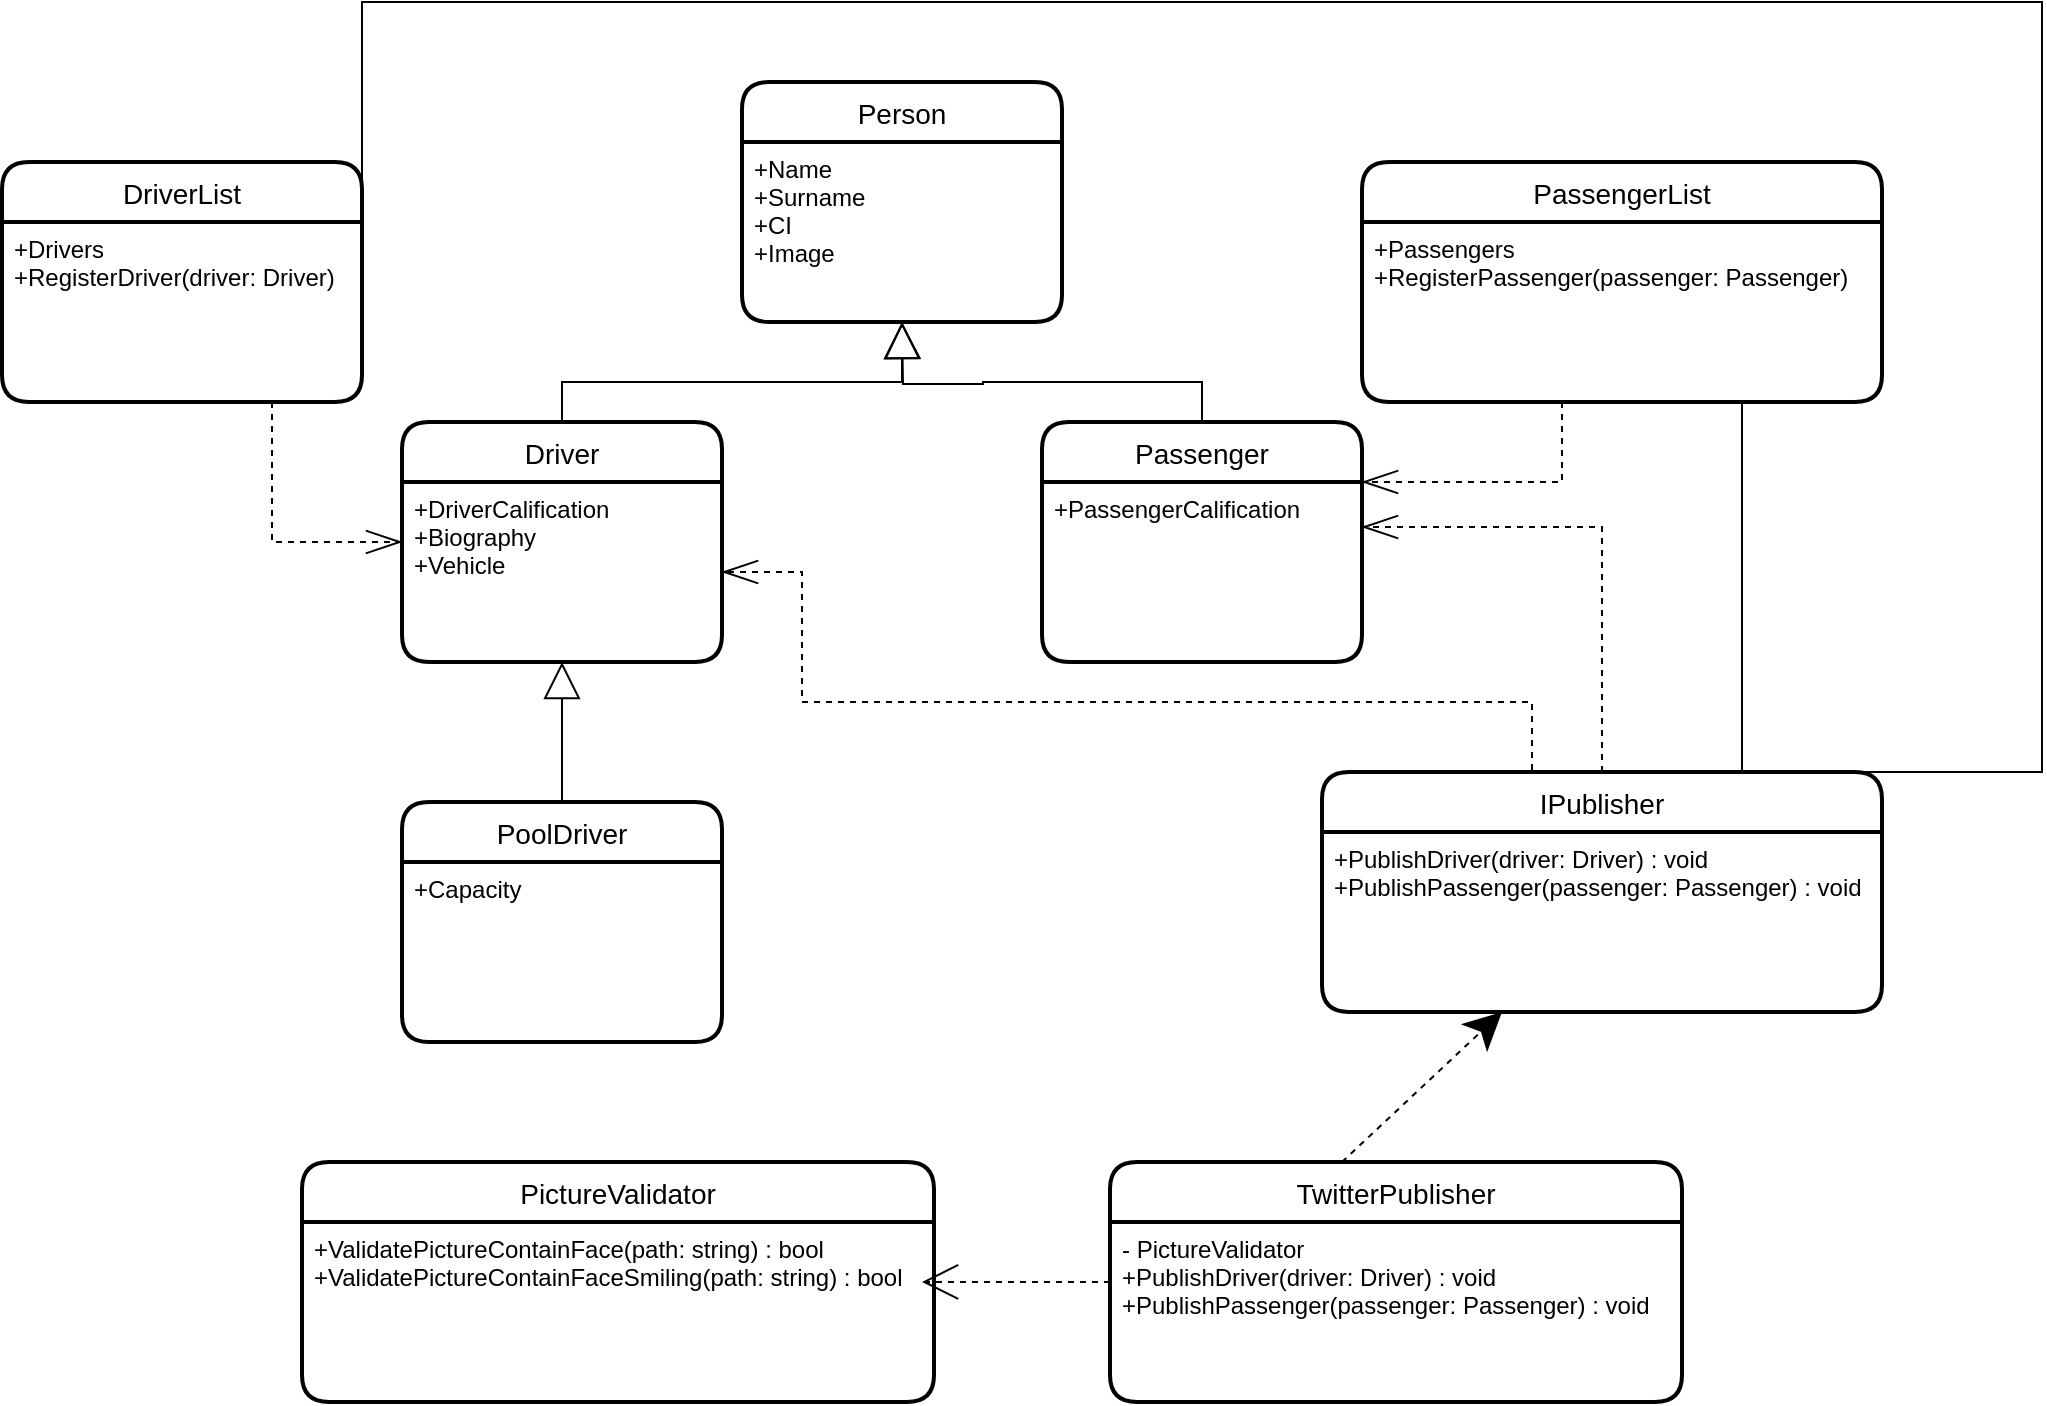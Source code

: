 <mxfile version="13.6.2" type="device"><diagram id="Xb4nNaBFYBc3sh3DBKCf" name="Page-1"><mxGraphModel dx="1865" dy="607" grid="1" gridSize="10" guides="1" tooltips="1" connect="1" arrows="1" fold="1" page="1" pageScale="1" pageWidth="827" pageHeight="1169" math="0" shadow="0"><root><mxCell id="0"/><mxCell id="1" parent="0"/><mxCell id="QsAUR7p1URN6u0Vuey1b-24" style="edgeStyle=orthogonalEdgeStyle;rounded=0;orthogonalLoop=1;jettySize=auto;html=1;exitX=0.5;exitY=0;exitDx=0;exitDy=0;entryX=0.5;entryY=1;entryDx=0;entryDy=0;endArrow=block;endFill=0;endSize=16;" edge="1" parent="1" source="QsAUR7p1URN6u0Vuey1b-1" target="QsAUR7p1URN6u0Vuey1b-6"><mxGeometry relative="1" as="geometry"/></mxCell><mxCell id="QsAUR7p1URN6u0Vuey1b-1" value="Driver" style="swimlane;childLayout=stackLayout;horizontal=1;startSize=30;horizontalStack=0;rounded=1;fontSize=14;fontStyle=0;strokeWidth=2;resizeParent=0;resizeLast=1;shadow=0;dashed=0;align=center;" vertex="1" parent="1"><mxGeometry x="60" y="350" width="160" height="120" as="geometry"/></mxCell><mxCell id="QsAUR7p1URN6u0Vuey1b-2" value="+DriverCalification&#10;+Biography&#10;+Vehicle" style="align=left;strokeColor=none;fillColor=none;spacingLeft=4;fontSize=12;verticalAlign=top;resizable=0;rotatable=0;part=1;" vertex="1" parent="QsAUR7p1URN6u0Vuey1b-1"><mxGeometry y="30" width="160" height="90" as="geometry"/></mxCell><mxCell id="QsAUR7p1URN6u0Vuey1b-25" style="edgeStyle=orthogonalEdgeStyle;rounded=0;orthogonalLoop=1;jettySize=auto;html=1;exitX=0.5;exitY=0;exitDx=0;exitDy=0;endArrow=block;endFill=0;endSize=16;" edge="1" parent="1" source="QsAUR7p1URN6u0Vuey1b-3"><mxGeometry relative="1" as="geometry"><mxPoint x="310" y="300" as="targetPoint"/></mxGeometry></mxCell><mxCell id="QsAUR7p1URN6u0Vuey1b-3" value="Passenger" style="swimlane;childLayout=stackLayout;horizontal=1;startSize=30;horizontalStack=0;rounded=1;fontSize=14;fontStyle=0;strokeWidth=2;resizeParent=0;resizeLast=1;shadow=0;dashed=0;align=center;" vertex="1" parent="1"><mxGeometry x="380" y="350" width="160" height="120" as="geometry"/></mxCell><mxCell id="QsAUR7p1URN6u0Vuey1b-4" value="+PassengerCalification" style="align=left;strokeColor=none;fillColor=none;spacingLeft=4;fontSize=12;verticalAlign=top;resizable=0;rotatable=0;part=1;" vertex="1" parent="QsAUR7p1URN6u0Vuey1b-3"><mxGeometry y="30" width="160" height="90" as="geometry"/></mxCell><mxCell id="QsAUR7p1URN6u0Vuey1b-5" value="Person" style="swimlane;childLayout=stackLayout;horizontal=1;startSize=30;horizontalStack=0;rounded=1;fontSize=14;fontStyle=0;strokeWidth=2;resizeParent=0;resizeLast=1;shadow=0;dashed=0;align=center;" vertex="1" parent="1"><mxGeometry x="230" y="180" width="160" height="120" as="geometry"/></mxCell><mxCell id="QsAUR7p1URN6u0Vuey1b-6" value="+Name&#10;+Surname&#10;+CI&#10;+Image" style="align=left;strokeColor=none;fillColor=none;spacingLeft=4;fontSize=12;verticalAlign=top;resizable=0;rotatable=0;part=1;" vertex="1" parent="QsAUR7p1URN6u0Vuey1b-5"><mxGeometry y="30" width="160" height="90" as="geometry"/></mxCell><mxCell id="QsAUR7p1URN6u0Vuey1b-22" style="edgeStyle=orthogonalEdgeStyle;rounded=0;orthogonalLoop=1;jettySize=auto;html=1;exitX=0.5;exitY=0;exitDx=0;exitDy=0;endArrow=block;endFill=0;endSize=16;" edge="1" parent="1" source="QsAUR7p1URN6u0Vuey1b-7" target="QsAUR7p1URN6u0Vuey1b-2"><mxGeometry relative="1" as="geometry"><Array as="points"><mxPoint x="140" y="540"/></Array></mxGeometry></mxCell><mxCell id="QsAUR7p1URN6u0Vuey1b-14" value="" style="endArrow=classic;html=1;dashed=1;entryX=0.5;entryY=1;entryDx=0;entryDy=0;endSize=16;" edge="1" parent="1"><mxGeometry width="50" height="50" relative="1" as="geometry"><mxPoint x="530" y="720" as="sourcePoint"/><mxPoint x="610" y="645" as="targetPoint"/></mxGeometry></mxCell><mxCell id="QsAUR7p1URN6u0Vuey1b-21" style="edgeStyle=orthogonalEdgeStyle;rounded=0;orthogonalLoop=1;jettySize=auto;html=1;exitX=0.5;exitY=0;exitDx=0;exitDy=0;entryX=1;entryY=0.5;entryDx=0;entryDy=0;dashed=1;endArrow=openThin;endFill=0;endSize=16;" edge="1" parent="1" source="QsAUR7p1URN6u0Vuey1b-18" target="QsAUR7p1URN6u0Vuey1b-2"><mxGeometry relative="1" as="geometry"><Array as="points"><mxPoint x="625" y="490"/><mxPoint x="260" y="490"/><mxPoint x="260" y="425"/></Array></mxGeometry></mxCell><mxCell id="QsAUR7p1URN6u0Vuey1b-26" style="edgeStyle=orthogonalEdgeStyle;rounded=0;orthogonalLoop=1;jettySize=auto;html=1;exitX=0.5;exitY=0;exitDx=0;exitDy=0;entryX=1;entryY=0.25;entryDx=0;entryDy=0;endArrow=openThin;endFill=0;dashed=1;endSize=16;" edge="1" parent="1" source="QsAUR7p1URN6u0Vuey1b-18" target="QsAUR7p1URN6u0Vuey1b-4"><mxGeometry relative="1" as="geometry"/></mxCell><mxCell id="QsAUR7p1URN6u0Vuey1b-18" value="IPublisher" style="swimlane;childLayout=stackLayout;horizontal=1;startSize=30;horizontalStack=0;rounded=1;fontSize=14;fontStyle=0;strokeWidth=2;resizeParent=0;resizeLast=1;shadow=0;dashed=0;align=center;" vertex="1" parent="1"><mxGeometry x="520" y="525" width="280" height="120" as="geometry"/></mxCell><mxCell id="QsAUR7p1URN6u0Vuey1b-19" value="+PublishDriver(driver: Driver) : void&#10;+PublishPassenger(passenger: Passenger) : void" style="align=left;strokeColor=none;fillColor=none;spacingLeft=4;fontSize=12;verticalAlign=top;resizable=0;rotatable=0;part=1;" vertex="1" parent="QsAUR7p1URN6u0Vuey1b-18"><mxGeometry y="30" width="280" height="90" as="geometry"/></mxCell><mxCell id="QsAUR7p1URN6u0Vuey1b-42" style="edgeStyle=orthogonalEdgeStyle;rounded=0;orthogonalLoop=1;jettySize=auto;html=1;exitX=0;exitY=0.5;exitDx=0;exitDy=0;entryX=0.981;entryY=0.333;entryDx=0;entryDy=0;entryPerimeter=0;endArrow=open;endFill=0;endSize=16;dashed=1;" edge="1" parent="1" source="QsAUR7p1URN6u0Vuey1b-28" target="QsAUR7p1URN6u0Vuey1b-41"><mxGeometry relative="1" as="geometry"/></mxCell><mxCell id="QsAUR7p1URN6u0Vuey1b-28" value="TwitterPublisher" style="swimlane;childLayout=stackLayout;horizontal=1;startSize=30;horizontalStack=0;rounded=1;fontSize=14;fontStyle=0;strokeWidth=2;resizeParent=0;resizeLast=1;shadow=0;dashed=0;align=center;" vertex="1" parent="1"><mxGeometry x="414" y="720" width="286" height="120" as="geometry"/></mxCell><mxCell id="QsAUR7p1URN6u0Vuey1b-29" value="- PictureValidator&#10;+PublishDriver(driver: Driver) : void&#10;+PublishPassenger(passenger: Passenger) : void" style="align=left;strokeColor=none;fillColor=none;spacingLeft=4;fontSize=12;verticalAlign=top;resizable=0;rotatable=0;part=1;" vertex="1" parent="QsAUR7p1URN6u0Vuey1b-28"><mxGeometry y="30" width="286" height="90" as="geometry"/></mxCell><mxCell id="QsAUR7p1URN6u0Vuey1b-7" value="PoolDriver" style="swimlane;childLayout=stackLayout;horizontal=1;startSize=30;horizontalStack=0;rounded=1;fontSize=14;fontStyle=0;strokeWidth=2;resizeParent=0;resizeLast=1;shadow=0;dashed=0;align=center;" vertex="1" parent="1"><mxGeometry x="60" y="540" width="160" height="120" as="geometry"/></mxCell><mxCell id="QsAUR7p1URN6u0Vuey1b-8" value="+Capacity" style="align=left;strokeColor=none;fillColor=none;spacingLeft=4;fontSize=12;verticalAlign=top;resizable=0;rotatable=0;part=1;" vertex="1" parent="QsAUR7p1URN6u0Vuey1b-7"><mxGeometry y="30" width="160" height="90" as="geometry"/></mxCell><mxCell id="QsAUR7p1URN6u0Vuey1b-30" value="DriverList" style="swimlane;childLayout=stackLayout;horizontal=1;startSize=30;horizontalStack=0;rounded=1;fontSize=14;fontStyle=0;strokeWidth=2;resizeParent=0;resizeLast=1;shadow=0;dashed=0;align=center;" vertex="1" parent="1"><mxGeometry x="-140" y="220" width="180" height="120" as="geometry"/></mxCell><mxCell id="QsAUR7p1URN6u0Vuey1b-31" value="+Drivers&#10;+RegisterDriver(driver: Driver)" style="align=left;strokeColor=none;fillColor=none;spacingLeft=4;fontSize=12;verticalAlign=top;resizable=0;rotatable=0;part=1;" vertex="1" parent="QsAUR7p1URN6u0Vuey1b-30"><mxGeometry y="30" width="180" height="90" as="geometry"/></mxCell><mxCell id="QsAUR7p1URN6u0Vuey1b-32" style="edgeStyle=orthogonalEdgeStyle;rounded=0;orthogonalLoop=1;jettySize=auto;html=1;exitX=1;exitY=0.25;exitDx=0;exitDy=0;entryX=0.75;entryY=0;entryDx=0;entryDy=0;endArrow=none;endFill=0;endSize=16;" edge="1" parent="1" source="QsAUR7p1URN6u0Vuey1b-31" target="QsAUR7p1URN6u0Vuey1b-18"><mxGeometry relative="1" as="geometry"><Array as="points"><mxPoint x="40" y="140"/><mxPoint x="880" y="140"/><mxPoint x="880" y="525"/></Array></mxGeometry></mxCell><mxCell id="QsAUR7p1URN6u0Vuey1b-33" style="edgeStyle=orthogonalEdgeStyle;rounded=0;orthogonalLoop=1;jettySize=auto;html=1;exitX=0.75;exitY=1;exitDx=0;exitDy=0;entryX=0;entryY=0.5;entryDx=0;entryDy=0;endArrow=openThin;endFill=0;endSize=16;dashed=1;" edge="1" parent="1" source="QsAUR7p1URN6u0Vuey1b-31" target="QsAUR7p1URN6u0Vuey1b-1"><mxGeometry relative="1" as="geometry"/></mxCell><mxCell id="QsAUR7p1URN6u0Vuey1b-36" style="edgeStyle=orthogonalEdgeStyle;rounded=0;orthogonalLoop=1;jettySize=auto;html=1;exitX=0.5;exitY=1;exitDx=0;exitDy=0;entryX=1;entryY=0;entryDx=0;entryDy=0;dashed=1;endArrow=openThin;endFill=0;endSize=16;" edge="1" parent="1" source="QsAUR7p1URN6u0Vuey1b-35" target="QsAUR7p1URN6u0Vuey1b-4"><mxGeometry relative="1" as="geometry"><Array as="points"><mxPoint x="640" y="380"/></Array></mxGeometry></mxCell><mxCell id="QsAUR7p1URN6u0Vuey1b-37" style="edgeStyle=orthogonalEdgeStyle;rounded=0;orthogonalLoop=1;jettySize=auto;html=1;exitX=0.75;exitY=1;exitDx=0;exitDy=0;entryX=0.75;entryY=0;entryDx=0;entryDy=0;endArrow=none;endFill=0;endSize=16;" edge="1" parent="1" source="QsAUR7p1URN6u0Vuey1b-35" target="QsAUR7p1URN6u0Vuey1b-18"><mxGeometry relative="1" as="geometry"><Array as="points"><mxPoint x="730" y="340"/></Array></mxGeometry></mxCell><mxCell id="QsAUR7p1URN6u0Vuey1b-34" value="PassengerList" style="swimlane;childLayout=stackLayout;horizontal=1;startSize=30;horizontalStack=0;rounded=1;fontSize=14;fontStyle=0;strokeWidth=2;resizeParent=0;resizeLast=1;shadow=0;dashed=0;align=center;" vertex="1" parent="1"><mxGeometry x="540" y="220" width="260" height="120" as="geometry"/></mxCell><mxCell id="QsAUR7p1URN6u0Vuey1b-35" value="+Passengers&#10;+RegisterPassenger(passenger: Passenger)" style="align=left;strokeColor=none;fillColor=none;spacingLeft=4;fontSize=12;verticalAlign=top;resizable=0;rotatable=0;part=1;" vertex="1" parent="QsAUR7p1URN6u0Vuey1b-34"><mxGeometry y="30" width="260" height="90" as="geometry"/></mxCell><mxCell id="QsAUR7p1URN6u0Vuey1b-40" value="PictureValidator" style="swimlane;childLayout=stackLayout;horizontal=1;startSize=30;horizontalStack=0;rounded=1;fontSize=14;fontStyle=0;strokeWidth=2;resizeParent=0;resizeLast=1;shadow=0;dashed=0;align=center;" vertex="1" parent="1"><mxGeometry x="10" y="720" width="316" height="120" as="geometry"/></mxCell><mxCell id="QsAUR7p1URN6u0Vuey1b-41" value="+ValidatePictureContainFace(path: string) : bool&#10;+ValidatePictureContainFaceSmiling(path: string) : bool" style="align=left;strokeColor=none;fillColor=none;spacingLeft=4;fontSize=12;verticalAlign=top;resizable=0;rotatable=0;part=1;" vertex="1" parent="QsAUR7p1URN6u0Vuey1b-40"><mxGeometry y="30" width="316" height="90" as="geometry"/></mxCell></root></mxGraphModel></diagram></mxfile>